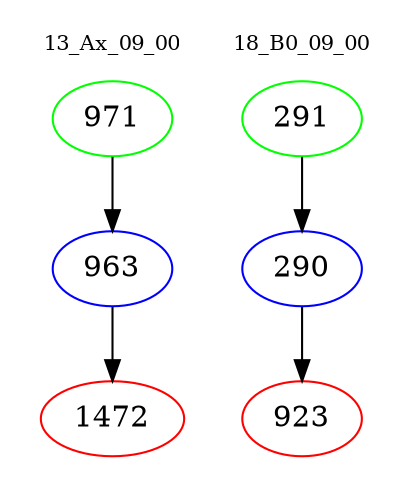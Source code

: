 digraph{
subgraph cluster_0 {
color = white
label = "13_Ax_09_00";
fontsize=10;
T0_971 [label="971", color="green"]
T0_971 -> T0_963 [color="black"]
T0_963 [label="963", color="blue"]
T0_963 -> T0_1472 [color="black"]
T0_1472 [label="1472", color="red"]
}
subgraph cluster_1 {
color = white
label = "18_B0_09_00";
fontsize=10;
T1_291 [label="291", color="green"]
T1_291 -> T1_290 [color="black"]
T1_290 [label="290", color="blue"]
T1_290 -> T1_923 [color="black"]
T1_923 [label="923", color="red"]
}
}
